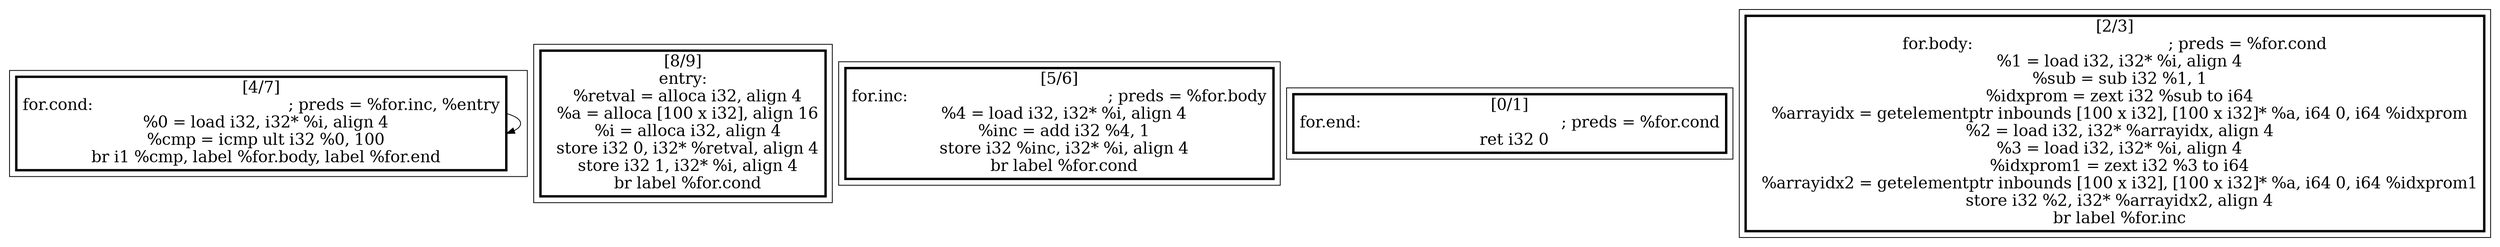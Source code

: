 
digraph G {





subgraph cluster4 {


node19 [penwidth=3.0,fontsize=20,shape=rectangle,label="[4/7]
for.cond:                                         ; preds = %for.inc, %entry
  %0 = load i32, i32* %i, align 4
  %cmp = icmp ult i32 %0, 100
  br i1 %cmp, label %for.body, label %for.end
" ]

node19->node19 [ ]


}

subgraph cluster3 {


node18 [penwidth=3.0,fontsize=20,shape=rectangle,label="[8/9]
entry:
  %retval = alloca i32, align 4
  %a = alloca [100 x i32], align 16
  %i = alloca i32, align 4
  store i32 0, i32* %retval, align 4
  store i32 1, i32* %i, align 4
  br label %for.cond
" ]



}

subgraph cluster2 {


node17 [penwidth=3.0,fontsize=20,shape=rectangle,label="[5/6]
for.inc:                                          ; preds = %for.body
  %4 = load i32, i32* %i, align 4
  %inc = add i32 %4, 1
  store i32 %inc, i32* %i, align 4
  br label %for.cond
" ]



}

subgraph cluster0 {


node15 [penwidth=3.0,fontsize=20,shape=rectangle,label="[0/1]
for.end:                                          ; preds = %for.cond
  ret i32 0
" ]



}

subgraph cluster1 {


node16 [penwidth=3.0,fontsize=20,shape=rectangle,label="[2/3]
for.body:                                         ; preds = %for.cond
  %1 = load i32, i32* %i, align 4
  %sub = sub i32 %1, 1
  %idxprom = zext i32 %sub to i64
  %arrayidx = getelementptr inbounds [100 x i32], [100 x i32]* %a, i64 0, i64 %idxprom
  %2 = load i32, i32* %arrayidx, align 4
  %3 = load i32, i32* %i, align 4
  %idxprom1 = zext i32 %3 to i64
  %arrayidx2 = getelementptr inbounds [100 x i32], [100 x i32]* %a, i64 0, i64 %idxprom1
  store i32 %2, i32* %arrayidx2, align 4
  br label %for.inc
" ]



}

}
